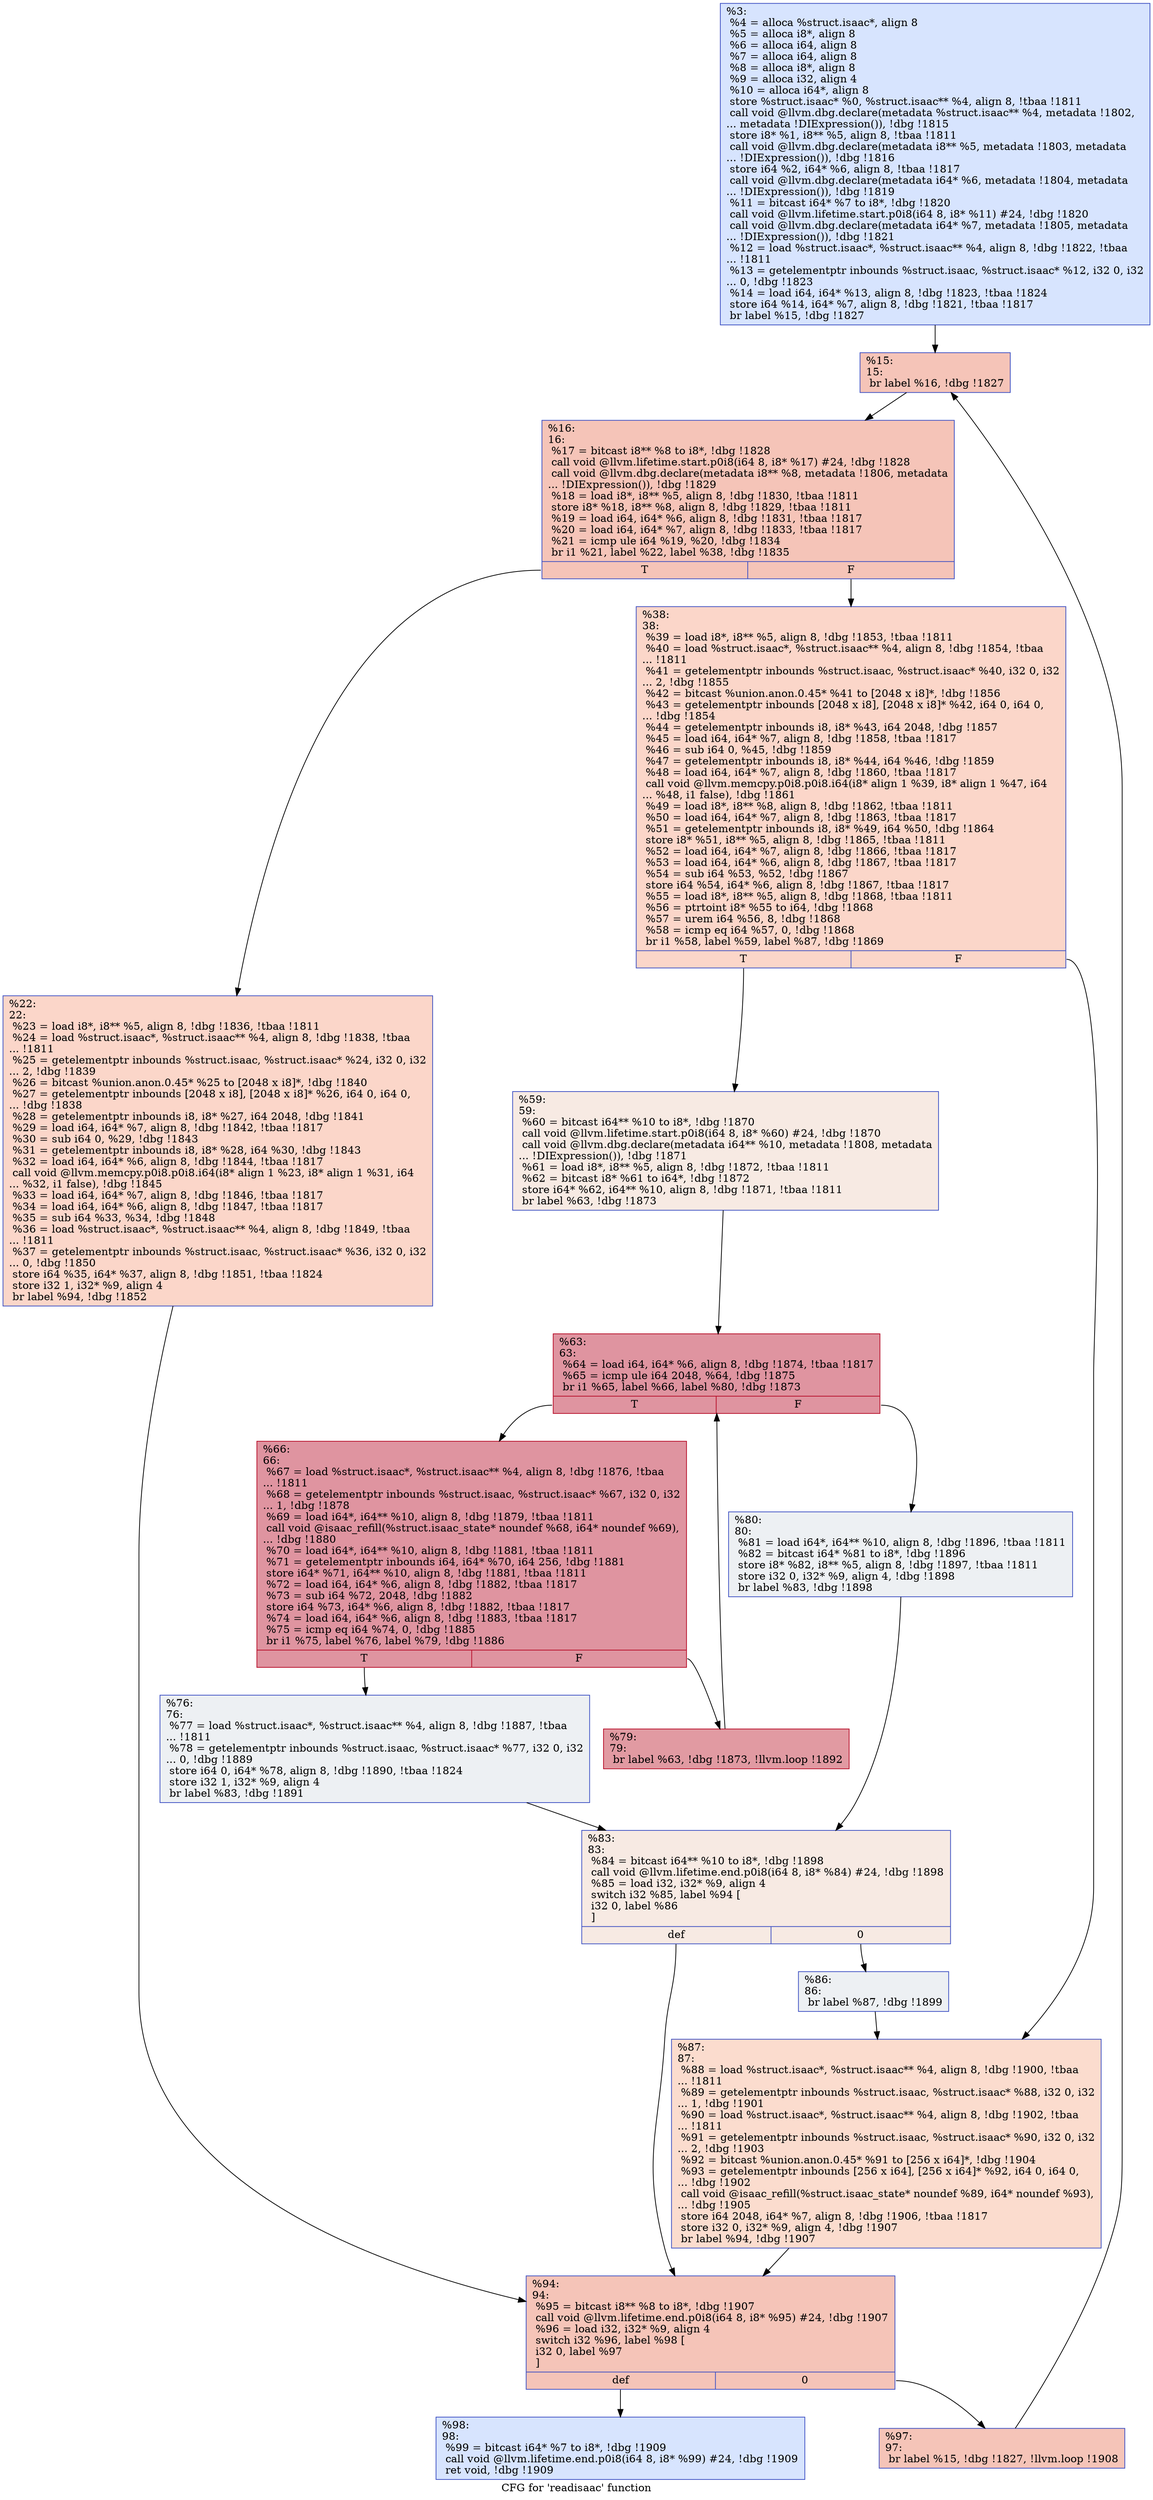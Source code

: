 digraph "CFG for 'readisaac' function" {
	label="CFG for 'readisaac' function";

	Node0x27a4750 [shape=record,color="#3d50c3ff", style=filled, fillcolor="#a5c3fe70",label="{%3:\l  %4 = alloca %struct.isaac*, align 8\l  %5 = alloca i8*, align 8\l  %6 = alloca i64, align 8\l  %7 = alloca i64, align 8\l  %8 = alloca i8*, align 8\l  %9 = alloca i32, align 4\l  %10 = alloca i64*, align 8\l  store %struct.isaac* %0, %struct.isaac** %4, align 8, !tbaa !1811\l  call void @llvm.dbg.declare(metadata %struct.isaac** %4, metadata !1802,\l... metadata !DIExpression()), !dbg !1815\l  store i8* %1, i8** %5, align 8, !tbaa !1811\l  call void @llvm.dbg.declare(metadata i8** %5, metadata !1803, metadata\l... !DIExpression()), !dbg !1816\l  store i64 %2, i64* %6, align 8, !tbaa !1817\l  call void @llvm.dbg.declare(metadata i64* %6, metadata !1804, metadata\l... !DIExpression()), !dbg !1819\l  %11 = bitcast i64* %7 to i8*, !dbg !1820\l  call void @llvm.lifetime.start.p0i8(i64 8, i8* %11) #24, !dbg !1820\l  call void @llvm.dbg.declare(metadata i64* %7, metadata !1805, metadata\l... !DIExpression()), !dbg !1821\l  %12 = load %struct.isaac*, %struct.isaac** %4, align 8, !dbg !1822, !tbaa\l... !1811\l  %13 = getelementptr inbounds %struct.isaac, %struct.isaac* %12, i32 0, i32\l... 0, !dbg !1823\l  %14 = load i64, i64* %13, align 8, !dbg !1823, !tbaa !1824\l  store i64 %14, i64* %7, align 8, !dbg !1821, !tbaa !1817\l  br label %15, !dbg !1827\l}"];
	Node0x27a4750 -> Node0x27a4830;
	Node0x27a4830 [shape=record,color="#3d50c3ff", style=filled, fillcolor="#e97a5f70",label="{%15:\l15:                                               \l  br label %16, !dbg !1827\l}"];
	Node0x27a4830 -> Node0x27a4880;
	Node0x27a4880 [shape=record,color="#3d50c3ff", style=filled, fillcolor="#e97a5f70",label="{%16:\l16:                                               \l  %17 = bitcast i8** %8 to i8*, !dbg !1828\l  call void @llvm.lifetime.start.p0i8(i64 8, i8* %17) #24, !dbg !1828\l  call void @llvm.dbg.declare(metadata i8** %8, metadata !1806, metadata\l... !DIExpression()), !dbg !1829\l  %18 = load i8*, i8** %5, align 8, !dbg !1830, !tbaa !1811\l  store i8* %18, i8** %8, align 8, !dbg !1829, !tbaa !1811\l  %19 = load i64, i64* %6, align 8, !dbg !1831, !tbaa !1817\l  %20 = load i64, i64* %7, align 8, !dbg !1833, !tbaa !1817\l  %21 = icmp ule i64 %19, %20, !dbg !1834\l  br i1 %21, label %22, label %38, !dbg !1835\l|{<s0>T|<s1>F}}"];
	Node0x27a4880:s0 -> Node0x27a48d0;
	Node0x27a4880:s1 -> Node0x27a4920;
	Node0x27a48d0 [shape=record,color="#3d50c3ff", style=filled, fillcolor="#f6a38570",label="{%22:\l22:                                               \l  %23 = load i8*, i8** %5, align 8, !dbg !1836, !tbaa !1811\l  %24 = load %struct.isaac*, %struct.isaac** %4, align 8, !dbg !1838, !tbaa\l... !1811\l  %25 = getelementptr inbounds %struct.isaac, %struct.isaac* %24, i32 0, i32\l... 2, !dbg !1839\l  %26 = bitcast %union.anon.0.45* %25 to [2048 x i8]*, !dbg !1840\l  %27 = getelementptr inbounds [2048 x i8], [2048 x i8]* %26, i64 0, i64 0,\l... !dbg !1838\l  %28 = getelementptr inbounds i8, i8* %27, i64 2048, !dbg !1841\l  %29 = load i64, i64* %7, align 8, !dbg !1842, !tbaa !1817\l  %30 = sub i64 0, %29, !dbg !1843\l  %31 = getelementptr inbounds i8, i8* %28, i64 %30, !dbg !1843\l  %32 = load i64, i64* %6, align 8, !dbg !1844, !tbaa !1817\l  call void @llvm.memcpy.p0i8.p0i8.i64(i8* align 1 %23, i8* align 1 %31, i64\l... %32, i1 false), !dbg !1845\l  %33 = load i64, i64* %7, align 8, !dbg !1846, !tbaa !1817\l  %34 = load i64, i64* %6, align 8, !dbg !1847, !tbaa !1817\l  %35 = sub i64 %33, %34, !dbg !1848\l  %36 = load %struct.isaac*, %struct.isaac** %4, align 8, !dbg !1849, !tbaa\l... !1811\l  %37 = getelementptr inbounds %struct.isaac, %struct.isaac* %36, i32 0, i32\l... 0, !dbg !1850\l  store i64 %35, i64* %37, align 8, !dbg !1851, !tbaa !1824\l  store i32 1, i32* %9, align 4\l  br label %94, !dbg !1852\l}"];
	Node0x27a48d0 -> Node0x27a4c40;
	Node0x27a4920 [shape=record,color="#3d50c3ff", style=filled, fillcolor="#f6a38570",label="{%38:\l38:                                               \l  %39 = load i8*, i8** %5, align 8, !dbg !1853, !tbaa !1811\l  %40 = load %struct.isaac*, %struct.isaac** %4, align 8, !dbg !1854, !tbaa\l... !1811\l  %41 = getelementptr inbounds %struct.isaac, %struct.isaac* %40, i32 0, i32\l... 2, !dbg !1855\l  %42 = bitcast %union.anon.0.45* %41 to [2048 x i8]*, !dbg !1856\l  %43 = getelementptr inbounds [2048 x i8], [2048 x i8]* %42, i64 0, i64 0,\l... !dbg !1854\l  %44 = getelementptr inbounds i8, i8* %43, i64 2048, !dbg !1857\l  %45 = load i64, i64* %7, align 8, !dbg !1858, !tbaa !1817\l  %46 = sub i64 0, %45, !dbg !1859\l  %47 = getelementptr inbounds i8, i8* %44, i64 %46, !dbg !1859\l  %48 = load i64, i64* %7, align 8, !dbg !1860, !tbaa !1817\l  call void @llvm.memcpy.p0i8.p0i8.i64(i8* align 1 %39, i8* align 1 %47, i64\l... %48, i1 false), !dbg !1861\l  %49 = load i8*, i8** %8, align 8, !dbg !1862, !tbaa !1811\l  %50 = load i64, i64* %7, align 8, !dbg !1863, !tbaa !1817\l  %51 = getelementptr inbounds i8, i8* %49, i64 %50, !dbg !1864\l  store i8* %51, i8** %5, align 8, !dbg !1865, !tbaa !1811\l  %52 = load i64, i64* %7, align 8, !dbg !1866, !tbaa !1817\l  %53 = load i64, i64* %6, align 8, !dbg !1867, !tbaa !1817\l  %54 = sub i64 %53, %52, !dbg !1867\l  store i64 %54, i64* %6, align 8, !dbg !1867, !tbaa !1817\l  %55 = load i8*, i8** %5, align 8, !dbg !1868, !tbaa !1811\l  %56 = ptrtoint i8* %55 to i64, !dbg !1868\l  %57 = urem i64 %56, 8, !dbg !1868\l  %58 = icmp eq i64 %57, 0, !dbg !1868\l  br i1 %58, label %59, label %87, !dbg !1869\l|{<s0>T|<s1>F}}"];
	Node0x27a4920:s0 -> Node0x27a4970;
	Node0x27a4920:s1 -> Node0x27a4bf0;
	Node0x27a4970 [shape=record,color="#3d50c3ff", style=filled, fillcolor="#eed0c070",label="{%59:\l59:                                               \l  %60 = bitcast i64** %10 to i8*, !dbg !1870\l  call void @llvm.lifetime.start.p0i8(i64 8, i8* %60) #24, !dbg !1870\l  call void @llvm.dbg.declare(metadata i64** %10, metadata !1808, metadata\l... !DIExpression()), !dbg !1871\l  %61 = load i8*, i8** %5, align 8, !dbg !1872, !tbaa !1811\l  %62 = bitcast i8* %61 to i64*, !dbg !1872\l  store i64* %62, i64** %10, align 8, !dbg !1871, !tbaa !1811\l  br label %63, !dbg !1873\l}"];
	Node0x27a4970 -> Node0x27a49c0;
	Node0x27a49c0 [shape=record,color="#b70d28ff", style=filled, fillcolor="#b70d2870",label="{%63:\l63:                                               \l  %64 = load i64, i64* %6, align 8, !dbg !1874, !tbaa !1817\l  %65 = icmp ule i64 2048, %64, !dbg !1875\l  br i1 %65, label %66, label %80, !dbg !1873\l|{<s0>T|<s1>F}}"];
	Node0x27a49c0:s0 -> Node0x27a4a10;
	Node0x27a49c0:s1 -> Node0x27a4b00;
	Node0x27a4a10 [shape=record,color="#b70d28ff", style=filled, fillcolor="#b70d2870",label="{%66:\l66:                                               \l  %67 = load %struct.isaac*, %struct.isaac** %4, align 8, !dbg !1876, !tbaa\l... !1811\l  %68 = getelementptr inbounds %struct.isaac, %struct.isaac* %67, i32 0, i32\l... 1, !dbg !1878\l  %69 = load i64*, i64** %10, align 8, !dbg !1879, !tbaa !1811\l  call void @isaac_refill(%struct.isaac_state* noundef %68, i64* noundef %69),\l... !dbg !1880\l  %70 = load i64*, i64** %10, align 8, !dbg !1881, !tbaa !1811\l  %71 = getelementptr inbounds i64, i64* %70, i64 256, !dbg !1881\l  store i64* %71, i64** %10, align 8, !dbg !1881, !tbaa !1811\l  %72 = load i64, i64* %6, align 8, !dbg !1882, !tbaa !1817\l  %73 = sub i64 %72, 2048, !dbg !1882\l  store i64 %73, i64* %6, align 8, !dbg !1882, !tbaa !1817\l  %74 = load i64, i64* %6, align 8, !dbg !1883, !tbaa !1817\l  %75 = icmp eq i64 %74, 0, !dbg !1885\l  br i1 %75, label %76, label %79, !dbg !1886\l|{<s0>T|<s1>F}}"];
	Node0x27a4a10:s0 -> Node0x27a4a60;
	Node0x27a4a10:s1 -> Node0x27a4ab0;
	Node0x27a4a60 [shape=record,color="#3d50c3ff", style=filled, fillcolor="#d6dce470",label="{%76:\l76:                                               \l  %77 = load %struct.isaac*, %struct.isaac** %4, align 8, !dbg !1887, !tbaa\l... !1811\l  %78 = getelementptr inbounds %struct.isaac, %struct.isaac* %77, i32 0, i32\l... 0, !dbg !1889\l  store i64 0, i64* %78, align 8, !dbg !1890, !tbaa !1824\l  store i32 1, i32* %9, align 4\l  br label %83, !dbg !1891\l}"];
	Node0x27a4a60 -> Node0x27a4b50;
	Node0x27a4ab0 [shape=record,color="#b70d28ff", style=filled, fillcolor="#bb1b2c70",label="{%79:\l79:                                               \l  br label %63, !dbg !1873, !llvm.loop !1892\l}"];
	Node0x27a4ab0 -> Node0x27a49c0;
	Node0x27a4b00 [shape=record,color="#3d50c3ff", style=filled, fillcolor="#d6dce470",label="{%80:\l80:                                               \l  %81 = load i64*, i64** %10, align 8, !dbg !1896, !tbaa !1811\l  %82 = bitcast i64* %81 to i8*, !dbg !1896\l  store i8* %82, i8** %5, align 8, !dbg !1897, !tbaa !1811\l  store i32 0, i32* %9, align 4, !dbg !1898\l  br label %83, !dbg !1898\l}"];
	Node0x27a4b00 -> Node0x27a4b50;
	Node0x27a4b50 [shape=record,color="#3d50c3ff", style=filled, fillcolor="#eed0c070",label="{%83:\l83:                                               \l  %84 = bitcast i64** %10 to i8*, !dbg !1898\l  call void @llvm.lifetime.end.p0i8(i64 8, i8* %84) #24, !dbg !1898\l  %85 = load i32, i32* %9, align 4\l  switch i32 %85, label %94 [\l    i32 0, label %86\l  ]\l|{<s0>def|<s1>0}}"];
	Node0x27a4b50:s0 -> Node0x27a4c40;
	Node0x27a4b50:s1 -> Node0x27a4ba0;
	Node0x27a4ba0 [shape=record,color="#3d50c3ff", style=filled, fillcolor="#d6dce470",label="{%86:\l86:                                               \l  br label %87, !dbg !1899\l}"];
	Node0x27a4ba0 -> Node0x27a4bf0;
	Node0x27a4bf0 [shape=record,color="#3d50c3ff", style=filled, fillcolor="#f7af9170",label="{%87:\l87:                                               \l  %88 = load %struct.isaac*, %struct.isaac** %4, align 8, !dbg !1900, !tbaa\l... !1811\l  %89 = getelementptr inbounds %struct.isaac, %struct.isaac* %88, i32 0, i32\l... 1, !dbg !1901\l  %90 = load %struct.isaac*, %struct.isaac** %4, align 8, !dbg !1902, !tbaa\l... !1811\l  %91 = getelementptr inbounds %struct.isaac, %struct.isaac* %90, i32 0, i32\l... 2, !dbg !1903\l  %92 = bitcast %union.anon.0.45* %91 to [256 x i64]*, !dbg !1904\l  %93 = getelementptr inbounds [256 x i64], [256 x i64]* %92, i64 0, i64 0,\l... !dbg !1902\l  call void @isaac_refill(%struct.isaac_state* noundef %89, i64* noundef %93),\l... !dbg !1905\l  store i64 2048, i64* %7, align 8, !dbg !1906, !tbaa !1817\l  store i32 0, i32* %9, align 4, !dbg !1907\l  br label %94, !dbg !1907\l}"];
	Node0x27a4bf0 -> Node0x27a4c40;
	Node0x27a4c40 [shape=record,color="#3d50c3ff", style=filled, fillcolor="#e97a5f70",label="{%94:\l94:                                               \l  %95 = bitcast i8** %8 to i8*, !dbg !1907\l  call void @llvm.lifetime.end.p0i8(i64 8, i8* %95) #24, !dbg !1907\l  %96 = load i32, i32* %9, align 4\l  switch i32 %96, label %98 [\l    i32 0, label %97\l  ]\l|{<s0>def|<s1>0}}"];
	Node0x27a4c40:s0 -> Node0x27a4ce0;
	Node0x27a4c40:s1 -> Node0x27a4c90;
	Node0x27a4c90 [shape=record,color="#3d50c3ff", style=filled, fillcolor="#e97a5f70",label="{%97:\l97:                                               \l  br label %15, !dbg !1827, !llvm.loop !1908\l}"];
	Node0x27a4c90 -> Node0x27a4830;
	Node0x27a4ce0 [shape=record,color="#3d50c3ff", style=filled, fillcolor="#a5c3fe70",label="{%98:\l98:                                               \l  %99 = bitcast i64* %7 to i8*, !dbg !1909\l  call void @llvm.lifetime.end.p0i8(i64 8, i8* %99) #24, !dbg !1909\l  ret void, !dbg !1909\l}"];
}
